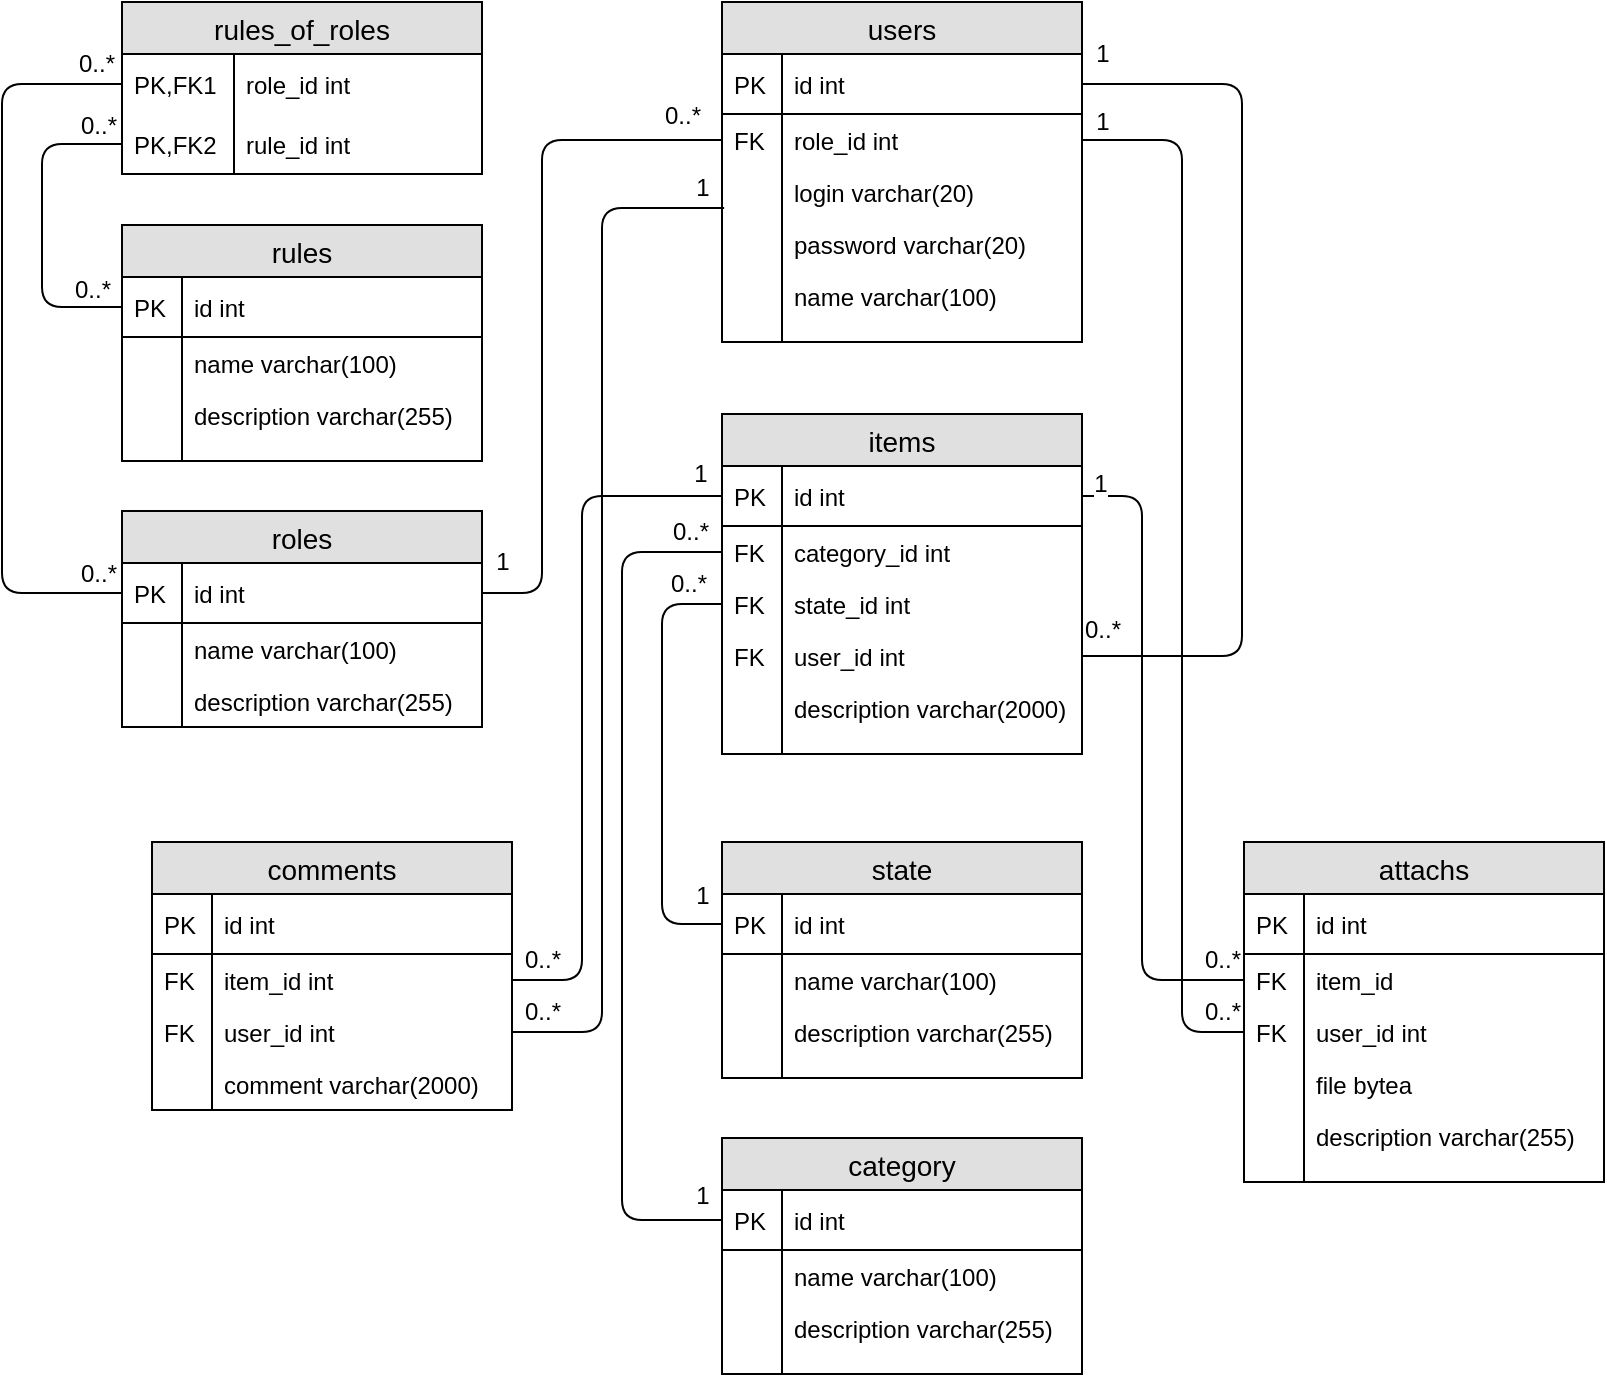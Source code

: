 <mxfile version="10.6.1" type="device"><diagram id="WULW2AmtVr4mOKZ9ofwg" name="Page-1"><mxGraphModel dx="1394" dy="747" grid="1" gridSize="10" guides="1" tooltips="1" connect="1" arrows="1" fold="1" page="1" pageScale="1" pageWidth="827" pageHeight="1169" math="0" shadow="0"><root><mxCell id="0"/><mxCell id="1" parent="0"/><mxCell id="GSAKnzia-QAgbeqRS7Qp-5" value="users" style="swimlane;fontStyle=0;childLayout=stackLayout;horizontal=1;startSize=26;fillColor=#e0e0e0;horizontalStack=0;resizeParent=1;resizeParentMax=0;resizeLast=0;collapsible=1;marginBottom=0;swimlaneFillColor=#ffffff;align=center;fontSize=14;" vertex="1" parent="1"><mxGeometry x="380" y="43" width="180" height="170" as="geometry"/></mxCell><mxCell id="GSAKnzia-QAgbeqRS7Qp-6" value="id int" style="shape=partialRectangle;top=0;left=0;right=0;bottom=1;align=left;verticalAlign=middle;fillColor=none;spacingLeft=34;spacingRight=4;overflow=hidden;rotatable=0;points=[[0,0.5],[1,0.5]];portConstraint=eastwest;dropTarget=0;fontStyle=0;fontSize=12;" vertex="1" parent="GSAKnzia-QAgbeqRS7Qp-5"><mxGeometry y="26" width="180" height="30" as="geometry"/></mxCell><mxCell id="GSAKnzia-QAgbeqRS7Qp-7" value="PK" style="shape=partialRectangle;top=0;left=0;bottom=0;fillColor=none;align=left;verticalAlign=middle;spacingLeft=4;spacingRight=4;overflow=hidden;rotatable=0;points=[];portConstraint=eastwest;part=1;fontSize=12;" vertex="1" connectable="0" parent="GSAKnzia-QAgbeqRS7Qp-6"><mxGeometry width="30" height="30" as="geometry"/></mxCell><mxCell id="GSAKnzia-QAgbeqRS7Qp-111" value="role_id int" style="shape=partialRectangle;top=0;left=0;right=0;bottom=0;align=left;verticalAlign=top;fillColor=none;spacingLeft=34;spacingRight=4;overflow=hidden;rotatable=0;points=[[0,0.5],[1,0.5]];portConstraint=eastwest;dropTarget=0;fontSize=12;" vertex="1" parent="GSAKnzia-QAgbeqRS7Qp-5"><mxGeometry y="56" width="180" height="26" as="geometry"/></mxCell><mxCell id="GSAKnzia-QAgbeqRS7Qp-112" value="FK" style="shape=partialRectangle;top=0;left=0;bottom=0;fillColor=none;align=left;verticalAlign=top;spacingLeft=4;spacingRight=4;overflow=hidden;rotatable=0;points=[];portConstraint=eastwest;part=1;fontSize=12;" vertex="1" connectable="0" parent="GSAKnzia-QAgbeqRS7Qp-111"><mxGeometry width="30" height="26" as="geometry"/></mxCell><mxCell id="GSAKnzia-QAgbeqRS7Qp-8" value="login varchar(20)" style="shape=partialRectangle;top=0;left=0;right=0;bottom=0;align=left;verticalAlign=top;fillColor=none;spacingLeft=34;spacingRight=4;overflow=hidden;rotatable=0;points=[[0,0.5],[1,0.5]];portConstraint=eastwest;dropTarget=0;fontSize=12;" vertex="1" parent="GSAKnzia-QAgbeqRS7Qp-5"><mxGeometry y="82" width="180" height="26" as="geometry"/></mxCell><mxCell id="GSAKnzia-QAgbeqRS7Qp-9" value="" style="shape=partialRectangle;top=0;left=0;bottom=0;fillColor=none;align=left;verticalAlign=top;spacingLeft=4;spacingRight=4;overflow=hidden;rotatable=0;points=[];portConstraint=eastwest;part=1;fontSize=12;" vertex="1" connectable="0" parent="GSAKnzia-QAgbeqRS7Qp-8"><mxGeometry width="30" height="26" as="geometry"/></mxCell><mxCell id="GSAKnzia-QAgbeqRS7Qp-10" value="password varchar(20)" style="shape=partialRectangle;top=0;left=0;right=0;bottom=0;align=left;verticalAlign=top;fillColor=none;spacingLeft=34;spacingRight=4;overflow=hidden;rotatable=0;points=[[0,0.5],[1,0.5]];portConstraint=eastwest;dropTarget=0;fontSize=12;" vertex="1" parent="GSAKnzia-QAgbeqRS7Qp-5"><mxGeometry y="108" width="180" height="26" as="geometry"/></mxCell><mxCell id="GSAKnzia-QAgbeqRS7Qp-11" value="" style="shape=partialRectangle;top=0;left=0;bottom=0;fillColor=none;align=left;verticalAlign=top;spacingLeft=4;spacingRight=4;overflow=hidden;rotatable=0;points=[];portConstraint=eastwest;part=1;fontSize=12;" vertex="1" connectable="0" parent="GSAKnzia-QAgbeqRS7Qp-10"><mxGeometry width="30" height="26" as="geometry"/></mxCell><mxCell id="GSAKnzia-QAgbeqRS7Qp-12" value="name varchar(100)" style="shape=partialRectangle;top=0;left=0;right=0;bottom=0;align=left;verticalAlign=top;fillColor=none;spacingLeft=34;spacingRight=4;overflow=hidden;rotatable=0;points=[[0,0.5],[1,0.5]];portConstraint=eastwest;dropTarget=0;fontSize=12;" vertex="1" parent="GSAKnzia-QAgbeqRS7Qp-5"><mxGeometry y="134" width="180" height="26" as="geometry"/></mxCell><mxCell id="GSAKnzia-QAgbeqRS7Qp-13" value="" style="shape=partialRectangle;top=0;left=0;bottom=0;fillColor=none;align=left;verticalAlign=top;spacingLeft=4;spacingRight=4;overflow=hidden;rotatable=0;points=[];portConstraint=eastwest;part=1;fontSize=12;" vertex="1" connectable="0" parent="GSAKnzia-QAgbeqRS7Qp-12"><mxGeometry width="30" height="26" as="geometry"/></mxCell><mxCell id="GSAKnzia-QAgbeqRS7Qp-14" value="" style="shape=partialRectangle;top=0;left=0;right=0;bottom=0;align=left;verticalAlign=top;fillColor=none;spacingLeft=34;spacingRight=4;overflow=hidden;rotatable=0;points=[[0,0.5],[1,0.5]];portConstraint=eastwest;dropTarget=0;fontSize=12;" vertex="1" parent="GSAKnzia-QAgbeqRS7Qp-5"><mxGeometry y="160" width="180" height="10" as="geometry"/></mxCell><mxCell id="GSAKnzia-QAgbeqRS7Qp-15" value="" style="shape=partialRectangle;top=0;left=0;bottom=0;fillColor=none;align=left;verticalAlign=top;spacingLeft=4;spacingRight=4;overflow=hidden;rotatable=0;points=[];portConstraint=eastwest;part=1;fontSize=12;" vertex="1" connectable="0" parent="GSAKnzia-QAgbeqRS7Qp-14"><mxGeometry width="30" height="10" as="geometry"/></mxCell><mxCell id="GSAKnzia-QAgbeqRS7Qp-16" value="roles" style="swimlane;fontStyle=0;childLayout=stackLayout;horizontal=1;startSize=26;fillColor=#e0e0e0;horizontalStack=0;resizeParent=1;resizeParentMax=0;resizeLast=0;collapsible=1;marginBottom=0;swimlaneFillColor=#ffffff;align=center;fontSize=14;" vertex="1" parent="1"><mxGeometry x="80" y="297.5" width="180" height="108" as="geometry"/></mxCell><mxCell id="GSAKnzia-QAgbeqRS7Qp-17" value="id int" style="shape=partialRectangle;top=0;left=0;right=0;bottom=1;align=left;verticalAlign=middle;fillColor=none;spacingLeft=34;spacingRight=4;overflow=hidden;rotatable=0;points=[[0,0.5],[1,0.5]];portConstraint=eastwest;dropTarget=0;fontStyle=0;fontSize=12;" vertex="1" parent="GSAKnzia-QAgbeqRS7Qp-16"><mxGeometry y="26" width="180" height="30" as="geometry"/></mxCell><mxCell id="GSAKnzia-QAgbeqRS7Qp-18" value="PK" style="shape=partialRectangle;top=0;left=0;bottom=0;fillColor=none;align=left;verticalAlign=middle;spacingLeft=4;spacingRight=4;overflow=hidden;rotatable=0;points=[];portConstraint=eastwest;part=1;fontSize=12;" vertex="1" connectable="0" parent="GSAKnzia-QAgbeqRS7Qp-17"><mxGeometry width="30" height="30" as="geometry"/></mxCell><mxCell id="GSAKnzia-QAgbeqRS7Qp-19" value="name varchar(100)" style="shape=partialRectangle;top=0;left=0;right=0;bottom=0;align=left;verticalAlign=top;fillColor=none;spacingLeft=34;spacingRight=4;overflow=hidden;rotatable=0;points=[[0,0.5],[1,0.5]];portConstraint=eastwest;dropTarget=0;fontSize=12;" vertex="1" parent="GSAKnzia-QAgbeqRS7Qp-16"><mxGeometry y="56" width="180" height="26" as="geometry"/></mxCell><mxCell id="GSAKnzia-QAgbeqRS7Qp-20" value="" style="shape=partialRectangle;top=0;left=0;bottom=0;fillColor=none;align=left;verticalAlign=top;spacingLeft=4;spacingRight=4;overflow=hidden;rotatable=0;points=[];portConstraint=eastwest;part=1;fontSize=12;" vertex="1" connectable="0" parent="GSAKnzia-QAgbeqRS7Qp-19"><mxGeometry width="30" height="26" as="geometry"/></mxCell><mxCell id="GSAKnzia-QAgbeqRS7Qp-21" value="description varchar(255)&#10;&#10;" style="shape=partialRectangle;top=0;left=0;right=0;bottom=0;align=left;verticalAlign=top;fillColor=none;spacingLeft=34;spacingRight=4;overflow=hidden;rotatable=0;points=[[0,0.5],[1,0.5]];portConstraint=eastwest;dropTarget=0;fontSize=12;" vertex="1" parent="GSAKnzia-QAgbeqRS7Qp-16"><mxGeometry y="82" width="180" height="26" as="geometry"/></mxCell><mxCell id="GSAKnzia-QAgbeqRS7Qp-22" value="" style="shape=partialRectangle;top=0;left=0;bottom=0;fillColor=none;align=left;verticalAlign=top;spacingLeft=4;spacingRight=4;overflow=hidden;rotatable=0;points=[];portConstraint=eastwest;part=1;fontSize=12;" vertex="1" connectable="0" parent="GSAKnzia-QAgbeqRS7Qp-21"><mxGeometry width="30" height="26" as="geometry"/></mxCell><mxCell id="GSAKnzia-QAgbeqRS7Qp-27" value="rules" style="swimlane;fontStyle=0;childLayout=stackLayout;horizontal=1;startSize=26;fillColor=#e0e0e0;horizontalStack=0;resizeParent=1;resizeParentMax=0;resizeLast=0;collapsible=1;marginBottom=0;swimlaneFillColor=#ffffff;align=center;fontSize=14;" vertex="1" parent="1"><mxGeometry x="80" y="154.5" width="180" height="118" as="geometry"/></mxCell><mxCell id="GSAKnzia-QAgbeqRS7Qp-28" value="id int" style="shape=partialRectangle;top=0;left=0;right=0;bottom=1;align=left;verticalAlign=middle;fillColor=none;spacingLeft=34;spacingRight=4;overflow=hidden;rotatable=0;points=[[0,0.5],[1,0.5]];portConstraint=eastwest;dropTarget=0;fontStyle=0;fontSize=12;" vertex="1" parent="GSAKnzia-QAgbeqRS7Qp-27"><mxGeometry y="26" width="180" height="30" as="geometry"/></mxCell><mxCell id="GSAKnzia-QAgbeqRS7Qp-29" value="PK" style="shape=partialRectangle;top=0;left=0;bottom=0;fillColor=none;align=left;verticalAlign=middle;spacingLeft=4;spacingRight=4;overflow=hidden;rotatable=0;points=[];portConstraint=eastwest;part=1;fontSize=12;" vertex="1" connectable="0" parent="GSAKnzia-QAgbeqRS7Qp-28"><mxGeometry width="30" height="30" as="geometry"/></mxCell><mxCell id="GSAKnzia-QAgbeqRS7Qp-30" value="name varchar(100)" style="shape=partialRectangle;top=0;left=0;right=0;bottom=0;align=left;verticalAlign=top;fillColor=none;spacingLeft=34;spacingRight=4;overflow=hidden;rotatable=0;points=[[0,0.5],[1,0.5]];portConstraint=eastwest;dropTarget=0;fontSize=12;" vertex="1" parent="GSAKnzia-QAgbeqRS7Qp-27"><mxGeometry y="56" width="180" height="26" as="geometry"/></mxCell><mxCell id="GSAKnzia-QAgbeqRS7Qp-31" value="" style="shape=partialRectangle;top=0;left=0;bottom=0;fillColor=none;align=left;verticalAlign=top;spacingLeft=4;spacingRight=4;overflow=hidden;rotatable=0;points=[];portConstraint=eastwest;part=1;fontSize=12;" vertex="1" connectable="0" parent="GSAKnzia-QAgbeqRS7Qp-30"><mxGeometry width="30" height="26" as="geometry"/></mxCell><mxCell id="GSAKnzia-QAgbeqRS7Qp-32" value="description varchar(255)&#10;" style="shape=partialRectangle;top=0;left=0;right=0;bottom=0;align=left;verticalAlign=top;fillColor=none;spacingLeft=34;spacingRight=4;overflow=hidden;rotatable=0;points=[[0,0.5],[1,0.5]];portConstraint=eastwest;dropTarget=0;fontSize=12;" vertex="1" parent="GSAKnzia-QAgbeqRS7Qp-27"><mxGeometry y="82" width="180" height="26" as="geometry"/></mxCell><mxCell id="GSAKnzia-QAgbeqRS7Qp-33" value="" style="shape=partialRectangle;top=0;left=0;bottom=0;fillColor=none;align=left;verticalAlign=top;spacingLeft=4;spacingRight=4;overflow=hidden;rotatable=0;points=[];portConstraint=eastwest;part=1;fontSize=12;" vertex="1" connectable="0" parent="GSAKnzia-QAgbeqRS7Qp-32"><mxGeometry width="30" height="26" as="geometry"/></mxCell><mxCell id="GSAKnzia-QAgbeqRS7Qp-36" value="" style="shape=partialRectangle;top=0;left=0;right=0;bottom=0;align=left;verticalAlign=top;fillColor=none;spacingLeft=34;spacingRight=4;overflow=hidden;rotatable=0;points=[[0,0.5],[1,0.5]];portConstraint=eastwest;dropTarget=0;fontSize=12;" vertex="1" parent="GSAKnzia-QAgbeqRS7Qp-27"><mxGeometry y="108" width="180" height="10" as="geometry"/></mxCell><mxCell id="GSAKnzia-QAgbeqRS7Qp-37" value="" style="shape=partialRectangle;top=0;left=0;bottom=0;fillColor=none;align=left;verticalAlign=top;spacingLeft=4;spacingRight=4;overflow=hidden;rotatable=0;points=[];portConstraint=eastwest;part=1;fontSize=12;" vertex="1" connectable="0" parent="GSAKnzia-QAgbeqRS7Qp-36"><mxGeometry width="30" height="10" as="geometry"/></mxCell><mxCell id="GSAKnzia-QAgbeqRS7Qp-38" value="items" style="swimlane;fontStyle=0;childLayout=stackLayout;horizontal=1;startSize=26;fillColor=#e0e0e0;horizontalStack=0;resizeParent=1;resizeParentMax=0;resizeLast=0;collapsible=1;marginBottom=0;swimlaneFillColor=#ffffff;align=center;fontSize=14;" vertex="1" parent="1"><mxGeometry x="380" y="249" width="180" height="170" as="geometry"/></mxCell><mxCell id="GSAKnzia-QAgbeqRS7Qp-39" value="id int" style="shape=partialRectangle;top=0;left=0;right=0;bottom=1;align=left;verticalAlign=middle;fillColor=none;spacingLeft=34;spacingRight=4;overflow=hidden;rotatable=0;points=[[0,0.5],[1,0.5]];portConstraint=eastwest;dropTarget=0;fontStyle=0;fontSize=12;" vertex="1" parent="GSAKnzia-QAgbeqRS7Qp-38"><mxGeometry y="26" width="180" height="30" as="geometry"/></mxCell><mxCell id="GSAKnzia-QAgbeqRS7Qp-40" value="PK" style="shape=partialRectangle;top=0;left=0;bottom=0;fillColor=none;align=left;verticalAlign=middle;spacingLeft=4;spacingRight=4;overflow=hidden;rotatable=0;points=[];portConstraint=eastwest;part=1;fontSize=12;" vertex="1" connectable="0" parent="GSAKnzia-QAgbeqRS7Qp-39"><mxGeometry width="30" height="30" as="geometry"/></mxCell><mxCell id="GSAKnzia-QAgbeqRS7Qp-41" value="category_id int" style="shape=partialRectangle;top=0;left=0;right=0;bottom=0;align=left;verticalAlign=top;fillColor=none;spacingLeft=34;spacingRight=4;overflow=hidden;rotatable=0;points=[[0,0.5],[1,0.5]];portConstraint=eastwest;dropTarget=0;fontSize=12;" vertex="1" parent="GSAKnzia-QAgbeqRS7Qp-38"><mxGeometry y="56" width="180" height="26" as="geometry"/></mxCell><mxCell id="GSAKnzia-QAgbeqRS7Qp-42" value="FK" style="shape=partialRectangle;top=0;left=0;bottom=0;fillColor=none;align=left;verticalAlign=top;spacingLeft=4;spacingRight=4;overflow=hidden;rotatable=0;points=[];portConstraint=eastwest;part=1;fontSize=12;" vertex="1" connectable="0" parent="GSAKnzia-QAgbeqRS7Qp-41"><mxGeometry width="30" height="26" as="geometry"/></mxCell><mxCell id="GSAKnzia-QAgbeqRS7Qp-43" value="state_id int" style="shape=partialRectangle;top=0;left=0;right=0;bottom=0;align=left;verticalAlign=top;fillColor=none;spacingLeft=34;spacingRight=4;overflow=hidden;rotatable=0;points=[[0,0.5],[1,0.5]];portConstraint=eastwest;dropTarget=0;fontSize=12;" vertex="1" parent="GSAKnzia-QAgbeqRS7Qp-38"><mxGeometry y="82" width="180" height="26" as="geometry"/></mxCell><mxCell id="GSAKnzia-QAgbeqRS7Qp-44" value="FK" style="shape=partialRectangle;top=0;left=0;bottom=0;fillColor=none;align=left;verticalAlign=top;spacingLeft=4;spacingRight=4;overflow=hidden;rotatable=0;points=[];portConstraint=eastwest;part=1;fontSize=12;" vertex="1" connectable="0" parent="GSAKnzia-QAgbeqRS7Qp-43"><mxGeometry width="30" height="26" as="geometry"/></mxCell><mxCell id="GSAKnzia-QAgbeqRS7Qp-122" value="user_id int" style="shape=partialRectangle;top=0;left=0;right=0;bottom=0;align=left;verticalAlign=top;fillColor=none;spacingLeft=34;spacingRight=4;overflow=hidden;rotatable=0;points=[[0,0.5],[1,0.5]];portConstraint=eastwest;dropTarget=0;fontSize=12;" vertex="1" parent="GSAKnzia-QAgbeqRS7Qp-38"><mxGeometry y="108" width="180" height="26" as="geometry"/></mxCell><mxCell id="GSAKnzia-QAgbeqRS7Qp-123" value="FK" style="shape=partialRectangle;top=0;left=0;bottom=0;fillColor=none;align=left;verticalAlign=top;spacingLeft=4;spacingRight=4;overflow=hidden;rotatable=0;points=[];portConstraint=eastwest;part=1;fontSize=12;" vertex="1" connectable="0" parent="GSAKnzia-QAgbeqRS7Qp-122"><mxGeometry width="30" height="26" as="geometry"/></mxCell><mxCell id="GSAKnzia-QAgbeqRS7Qp-45" value="description varchar(2000)" style="shape=partialRectangle;top=0;left=0;right=0;bottom=0;align=left;verticalAlign=top;fillColor=none;spacingLeft=34;spacingRight=4;overflow=hidden;rotatable=0;points=[[0,0.5],[1,0.5]];portConstraint=eastwest;dropTarget=0;fontSize=12;" vertex="1" parent="GSAKnzia-QAgbeqRS7Qp-38"><mxGeometry y="134" width="180" height="26" as="geometry"/></mxCell><mxCell id="GSAKnzia-QAgbeqRS7Qp-46" value="" style="shape=partialRectangle;top=0;left=0;bottom=0;fillColor=none;align=left;verticalAlign=top;spacingLeft=4;spacingRight=4;overflow=hidden;rotatable=0;points=[];portConstraint=eastwest;part=1;fontSize=12;" vertex="1" connectable="0" parent="GSAKnzia-QAgbeqRS7Qp-45"><mxGeometry width="30" height="26" as="geometry"/></mxCell><mxCell id="GSAKnzia-QAgbeqRS7Qp-47" value="" style="shape=partialRectangle;top=0;left=0;right=0;bottom=0;align=left;verticalAlign=top;fillColor=none;spacingLeft=34;spacingRight=4;overflow=hidden;rotatable=0;points=[[0,0.5],[1,0.5]];portConstraint=eastwest;dropTarget=0;fontSize=12;" vertex="1" parent="GSAKnzia-QAgbeqRS7Qp-38"><mxGeometry y="160" width="180" height="10" as="geometry"/></mxCell><mxCell id="GSAKnzia-QAgbeqRS7Qp-48" value="" style="shape=partialRectangle;top=0;left=0;bottom=0;fillColor=none;align=left;verticalAlign=top;spacingLeft=4;spacingRight=4;overflow=hidden;rotatable=0;points=[];portConstraint=eastwest;part=1;fontSize=12;" vertex="1" connectable="0" parent="GSAKnzia-QAgbeqRS7Qp-47"><mxGeometry width="30" height="10" as="geometry"/></mxCell><mxCell id="GSAKnzia-QAgbeqRS7Qp-49" value="comments" style="swimlane;fontStyle=0;childLayout=stackLayout;horizontal=1;startSize=26;fillColor=#e0e0e0;horizontalStack=0;resizeParent=1;resizeParentMax=0;resizeLast=0;collapsible=1;marginBottom=0;swimlaneFillColor=#ffffff;align=center;fontSize=14;" vertex="1" parent="1"><mxGeometry x="95" y="463" width="180" height="134" as="geometry"/></mxCell><mxCell id="GSAKnzia-QAgbeqRS7Qp-50" value="id int" style="shape=partialRectangle;top=0;left=0;right=0;bottom=1;align=left;verticalAlign=middle;fillColor=none;spacingLeft=34;spacingRight=4;overflow=hidden;rotatable=0;points=[[0,0.5],[1,0.5]];portConstraint=eastwest;dropTarget=0;fontStyle=0;fontSize=12;" vertex="1" parent="GSAKnzia-QAgbeqRS7Qp-49"><mxGeometry y="26" width="180" height="30" as="geometry"/></mxCell><mxCell id="GSAKnzia-QAgbeqRS7Qp-51" value="PK" style="shape=partialRectangle;top=0;left=0;bottom=0;fillColor=none;align=left;verticalAlign=middle;spacingLeft=4;spacingRight=4;overflow=hidden;rotatable=0;points=[];portConstraint=eastwest;part=1;fontSize=12;" vertex="1" connectable="0" parent="GSAKnzia-QAgbeqRS7Qp-50"><mxGeometry width="30" height="30" as="geometry"/></mxCell><mxCell id="GSAKnzia-QAgbeqRS7Qp-52" value="item_id int" style="shape=partialRectangle;top=0;left=0;right=0;bottom=0;align=left;verticalAlign=top;fillColor=none;spacingLeft=34;spacingRight=4;overflow=hidden;rotatable=0;points=[[0,0.5],[1,0.5]];portConstraint=eastwest;dropTarget=0;fontSize=12;" vertex="1" parent="GSAKnzia-QAgbeqRS7Qp-49"><mxGeometry y="56" width="180" height="26" as="geometry"/></mxCell><mxCell id="GSAKnzia-QAgbeqRS7Qp-53" value="FK" style="shape=partialRectangle;top=0;left=0;bottom=0;fillColor=none;align=left;verticalAlign=top;spacingLeft=4;spacingRight=4;overflow=hidden;rotatable=0;points=[];portConstraint=eastwest;part=1;fontSize=12;" vertex="1" connectable="0" parent="GSAKnzia-QAgbeqRS7Qp-52"><mxGeometry width="30" height="26" as="geometry"/></mxCell><mxCell id="GSAKnzia-QAgbeqRS7Qp-113" value="user_id int" style="shape=partialRectangle;top=0;left=0;right=0;bottom=0;align=left;verticalAlign=top;fillColor=none;spacingLeft=34;spacingRight=4;overflow=hidden;rotatable=0;points=[[0,0.5],[1,0.5]];portConstraint=eastwest;dropTarget=0;fontSize=12;" vertex="1" parent="GSAKnzia-QAgbeqRS7Qp-49"><mxGeometry y="82" width="180" height="26" as="geometry"/></mxCell><mxCell id="GSAKnzia-QAgbeqRS7Qp-114" value="FK" style="shape=partialRectangle;top=0;left=0;bottom=0;fillColor=none;align=left;verticalAlign=top;spacingLeft=4;spacingRight=4;overflow=hidden;rotatable=0;points=[];portConstraint=eastwest;part=1;fontSize=12;" vertex="1" connectable="0" parent="GSAKnzia-QAgbeqRS7Qp-113"><mxGeometry width="30" height="26" as="geometry"/></mxCell><mxCell id="GSAKnzia-QAgbeqRS7Qp-54" value="comment varchar(2000)" style="shape=partialRectangle;top=0;left=0;right=0;bottom=0;align=left;verticalAlign=top;fillColor=none;spacingLeft=34;spacingRight=4;overflow=hidden;rotatable=0;points=[[0,0.5],[1,0.5]];portConstraint=eastwest;dropTarget=0;fontSize=12;" vertex="1" parent="GSAKnzia-QAgbeqRS7Qp-49"><mxGeometry y="108" width="180" height="26" as="geometry"/></mxCell><mxCell id="GSAKnzia-QAgbeqRS7Qp-55" value="" style="shape=partialRectangle;top=0;left=0;bottom=0;fillColor=none;align=left;verticalAlign=top;spacingLeft=4;spacingRight=4;overflow=hidden;rotatable=0;points=[];portConstraint=eastwest;part=1;fontSize=12;" vertex="1" connectable="0" parent="GSAKnzia-QAgbeqRS7Qp-54"><mxGeometry width="30" height="26" as="geometry"/></mxCell><mxCell id="GSAKnzia-QAgbeqRS7Qp-60" value="attachs" style="swimlane;fontStyle=0;childLayout=stackLayout;horizontal=1;startSize=26;fillColor=#e0e0e0;horizontalStack=0;resizeParent=1;resizeParentMax=0;resizeLast=0;collapsible=1;marginBottom=0;swimlaneFillColor=#ffffff;align=center;fontSize=14;" vertex="1" parent="1"><mxGeometry x="641" y="463" width="180" height="170" as="geometry"/></mxCell><mxCell id="GSAKnzia-QAgbeqRS7Qp-61" value="id int" style="shape=partialRectangle;top=0;left=0;right=0;bottom=1;align=left;verticalAlign=middle;fillColor=none;spacingLeft=34;spacingRight=4;overflow=hidden;rotatable=0;points=[[0,0.5],[1,0.5]];portConstraint=eastwest;dropTarget=0;fontStyle=0;fontSize=12;" vertex="1" parent="GSAKnzia-QAgbeqRS7Qp-60"><mxGeometry y="26" width="180" height="30" as="geometry"/></mxCell><mxCell id="GSAKnzia-QAgbeqRS7Qp-62" value="PK" style="shape=partialRectangle;top=0;left=0;bottom=0;fillColor=none;align=left;verticalAlign=middle;spacingLeft=4;spacingRight=4;overflow=hidden;rotatable=0;points=[];portConstraint=eastwest;part=1;fontSize=12;" vertex="1" connectable="0" parent="GSAKnzia-QAgbeqRS7Qp-61"><mxGeometry width="30" height="30" as="geometry"/></mxCell><mxCell id="GSAKnzia-QAgbeqRS7Qp-63" value="item_id" style="shape=partialRectangle;top=0;left=0;right=0;bottom=0;align=left;verticalAlign=top;fillColor=none;spacingLeft=34;spacingRight=4;overflow=hidden;rotatable=0;points=[[0,0.5],[1,0.5]];portConstraint=eastwest;dropTarget=0;fontSize=12;" vertex="1" parent="GSAKnzia-QAgbeqRS7Qp-60"><mxGeometry y="56" width="180" height="26" as="geometry"/></mxCell><mxCell id="GSAKnzia-QAgbeqRS7Qp-64" value="FK" style="shape=partialRectangle;top=0;left=0;bottom=0;fillColor=none;align=left;verticalAlign=top;spacingLeft=4;spacingRight=4;overflow=hidden;rotatable=0;points=[];portConstraint=eastwest;part=1;fontSize=12;" vertex="1" connectable="0" parent="GSAKnzia-QAgbeqRS7Qp-63"><mxGeometry width="30" height="26" as="geometry"/></mxCell><mxCell id="GSAKnzia-QAgbeqRS7Qp-156" value="user_id int" style="shape=partialRectangle;top=0;left=0;right=0;bottom=0;align=left;verticalAlign=top;fillColor=none;spacingLeft=34;spacingRight=4;overflow=hidden;rotatable=0;points=[[0,0.5],[1,0.5]];portConstraint=eastwest;dropTarget=0;fontSize=12;" vertex="1" parent="GSAKnzia-QAgbeqRS7Qp-60"><mxGeometry y="82" width="180" height="26" as="geometry"/></mxCell><mxCell id="GSAKnzia-QAgbeqRS7Qp-157" value="FK" style="shape=partialRectangle;top=0;left=0;bottom=0;fillColor=none;align=left;verticalAlign=top;spacingLeft=4;spacingRight=4;overflow=hidden;rotatable=0;points=[];portConstraint=eastwest;part=1;fontSize=12;" vertex="1" connectable="0" parent="GSAKnzia-QAgbeqRS7Qp-156"><mxGeometry width="30" height="26" as="geometry"/></mxCell><mxCell id="GSAKnzia-QAgbeqRS7Qp-65" value="file bytea" style="shape=partialRectangle;top=0;left=0;right=0;bottom=0;align=left;verticalAlign=top;fillColor=none;spacingLeft=34;spacingRight=4;overflow=hidden;rotatable=0;points=[[0,0.5],[1,0.5]];portConstraint=eastwest;dropTarget=0;fontSize=12;" vertex="1" parent="GSAKnzia-QAgbeqRS7Qp-60"><mxGeometry y="108" width="180" height="26" as="geometry"/></mxCell><mxCell id="GSAKnzia-QAgbeqRS7Qp-66" value="" style="shape=partialRectangle;top=0;left=0;bottom=0;fillColor=none;align=left;verticalAlign=top;spacingLeft=4;spacingRight=4;overflow=hidden;rotatable=0;points=[];portConstraint=eastwest;part=1;fontSize=12;" vertex="1" connectable="0" parent="GSAKnzia-QAgbeqRS7Qp-65"><mxGeometry width="30" height="26" as="geometry"/></mxCell><mxCell id="GSAKnzia-QAgbeqRS7Qp-67" value="description varchar(255)" style="shape=partialRectangle;top=0;left=0;right=0;bottom=0;align=left;verticalAlign=top;fillColor=none;spacingLeft=34;spacingRight=4;overflow=hidden;rotatable=0;points=[[0,0.5],[1,0.5]];portConstraint=eastwest;dropTarget=0;fontSize=12;" vertex="1" parent="GSAKnzia-QAgbeqRS7Qp-60"><mxGeometry y="134" width="180" height="26" as="geometry"/></mxCell><mxCell id="GSAKnzia-QAgbeqRS7Qp-68" value="" style="shape=partialRectangle;top=0;left=0;bottom=0;fillColor=none;align=left;verticalAlign=top;spacingLeft=4;spacingRight=4;overflow=hidden;rotatable=0;points=[];portConstraint=eastwest;part=1;fontSize=12;" vertex="1" connectable="0" parent="GSAKnzia-QAgbeqRS7Qp-67"><mxGeometry width="30" height="26" as="geometry"/></mxCell><mxCell id="GSAKnzia-QAgbeqRS7Qp-69" value="" style="shape=partialRectangle;top=0;left=0;right=0;bottom=0;align=left;verticalAlign=top;fillColor=none;spacingLeft=34;spacingRight=4;overflow=hidden;rotatable=0;points=[[0,0.5],[1,0.5]];portConstraint=eastwest;dropTarget=0;fontSize=12;" vertex="1" parent="GSAKnzia-QAgbeqRS7Qp-60"><mxGeometry y="160" width="180" height="10" as="geometry"/></mxCell><mxCell id="GSAKnzia-QAgbeqRS7Qp-70" value="" style="shape=partialRectangle;top=0;left=0;bottom=0;fillColor=none;align=left;verticalAlign=top;spacingLeft=4;spacingRight=4;overflow=hidden;rotatable=0;points=[];portConstraint=eastwest;part=1;fontSize=12;" vertex="1" connectable="0" parent="GSAKnzia-QAgbeqRS7Qp-69"><mxGeometry width="30" height="10" as="geometry"/></mxCell><mxCell id="GSAKnzia-QAgbeqRS7Qp-71" value="category" style="swimlane;fontStyle=0;childLayout=stackLayout;horizontal=1;startSize=26;fillColor=#e0e0e0;horizontalStack=0;resizeParent=1;resizeParentMax=0;resizeLast=0;collapsible=1;marginBottom=0;swimlaneFillColor=#ffffff;align=center;fontSize=14;" vertex="1" parent="1"><mxGeometry x="380" y="611" width="180" height="118" as="geometry"/></mxCell><mxCell id="GSAKnzia-QAgbeqRS7Qp-72" value="id int" style="shape=partialRectangle;top=0;left=0;right=0;bottom=1;align=left;verticalAlign=middle;fillColor=none;spacingLeft=34;spacingRight=4;overflow=hidden;rotatable=0;points=[[0,0.5],[1,0.5]];portConstraint=eastwest;dropTarget=0;fontStyle=0;fontSize=12;" vertex="1" parent="GSAKnzia-QAgbeqRS7Qp-71"><mxGeometry y="26" width="180" height="30" as="geometry"/></mxCell><mxCell id="GSAKnzia-QAgbeqRS7Qp-73" value="PK" style="shape=partialRectangle;top=0;left=0;bottom=0;fillColor=none;align=left;verticalAlign=middle;spacingLeft=4;spacingRight=4;overflow=hidden;rotatable=0;points=[];portConstraint=eastwest;part=1;fontSize=12;" vertex="1" connectable="0" parent="GSAKnzia-QAgbeqRS7Qp-72"><mxGeometry width="30" height="30" as="geometry"/></mxCell><mxCell id="GSAKnzia-QAgbeqRS7Qp-74" value="name varchar(100)" style="shape=partialRectangle;top=0;left=0;right=0;bottom=0;align=left;verticalAlign=top;fillColor=none;spacingLeft=34;spacingRight=4;overflow=hidden;rotatable=0;points=[[0,0.5],[1,0.5]];portConstraint=eastwest;dropTarget=0;fontSize=12;" vertex="1" parent="GSAKnzia-QAgbeqRS7Qp-71"><mxGeometry y="56" width="180" height="26" as="geometry"/></mxCell><mxCell id="GSAKnzia-QAgbeqRS7Qp-75" value="" style="shape=partialRectangle;top=0;left=0;bottom=0;fillColor=none;align=left;verticalAlign=top;spacingLeft=4;spacingRight=4;overflow=hidden;rotatable=0;points=[];portConstraint=eastwest;part=1;fontSize=12;" vertex="1" connectable="0" parent="GSAKnzia-QAgbeqRS7Qp-74"><mxGeometry width="30" height="26" as="geometry"/></mxCell><mxCell id="GSAKnzia-QAgbeqRS7Qp-76" value="description varchar(255)" style="shape=partialRectangle;top=0;left=0;right=0;bottom=0;align=left;verticalAlign=top;fillColor=none;spacingLeft=34;spacingRight=4;overflow=hidden;rotatable=0;points=[[0,0.5],[1,0.5]];portConstraint=eastwest;dropTarget=0;fontSize=12;" vertex="1" parent="GSAKnzia-QAgbeqRS7Qp-71"><mxGeometry y="82" width="180" height="26" as="geometry"/></mxCell><mxCell id="GSAKnzia-QAgbeqRS7Qp-77" value="" style="shape=partialRectangle;top=0;left=0;bottom=0;fillColor=none;align=left;verticalAlign=top;spacingLeft=4;spacingRight=4;overflow=hidden;rotatable=0;points=[];portConstraint=eastwest;part=1;fontSize=12;" vertex="1" connectable="0" parent="GSAKnzia-QAgbeqRS7Qp-76"><mxGeometry width="30" height="26" as="geometry"/></mxCell><mxCell id="GSAKnzia-QAgbeqRS7Qp-80" value="" style="shape=partialRectangle;top=0;left=0;right=0;bottom=0;align=left;verticalAlign=top;fillColor=none;spacingLeft=34;spacingRight=4;overflow=hidden;rotatable=0;points=[[0,0.5],[1,0.5]];portConstraint=eastwest;dropTarget=0;fontSize=12;" vertex="1" parent="GSAKnzia-QAgbeqRS7Qp-71"><mxGeometry y="108" width="180" height="10" as="geometry"/></mxCell><mxCell id="GSAKnzia-QAgbeqRS7Qp-81" value="" style="shape=partialRectangle;top=0;left=0;bottom=0;fillColor=none;align=left;verticalAlign=top;spacingLeft=4;spacingRight=4;overflow=hidden;rotatable=0;points=[];portConstraint=eastwest;part=1;fontSize=12;" vertex="1" connectable="0" parent="GSAKnzia-QAgbeqRS7Qp-80"><mxGeometry width="30" height="10" as="geometry"/></mxCell><mxCell id="GSAKnzia-QAgbeqRS7Qp-82" value="state" style="swimlane;fontStyle=0;childLayout=stackLayout;horizontal=1;startSize=26;fillColor=#e0e0e0;horizontalStack=0;resizeParent=1;resizeParentMax=0;resizeLast=0;collapsible=1;marginBottom=0;swimlaneFillColor=#ffffff;align=center;fontSize=14;" vertex="1" parent="1"><mxGeometry x="380" y="463" width="180" height="118" as="geometry"/></mxCell><mxCell id="GSAKnzia-QAgbeqRS7Qp-83" value="id int" style="shape=partialRectangle;top=0;left=0;right=0;bottom=1;align=left;verticalAlign=middle;fillColor=none;spacingLeft=34;spacingRight=4;overflow=hidden;rotatable=0;points=[[0,0.5],[1,0.5]];portConstraint=eastwest;dropTarget=0;fontStyle=0;fontSize=12;" vertex="1" parent="GSAKnzia-QAgbeqRS7Qp-82"><mxGeometry y="26" width="180" height="30" as="geometry"/></mxCell><mxCell id="GSAKnzia-QAgbeqRS7Qp-84" value="PK" style="shape=partialRectangle;top=0;left=0;bottom=0;fillColor=none;align=left;verticalAlign=middle;spacingLeft=4;spacingRight=4;overflow=hidden;rotatable=0;points=[];portConstraint=eastwest;part=1;fontSize=12;" vertex="1" connectable="0" parent="GSAKnzia-QAgbeqRS7Qp-83"><mxGeometry width="30" height="30" as="geometry"/></mxCell><mxCell id="GSAKnzia-QAgbeqRS7Qp-85" value="name varchar(100)" style="shape=partialRectangle;top=0;left=0;right=0;bottom=0;align=left;verticalAlign=top;fillColor=none;spacingLeft=34;spacingRight=4;overflow=hidden;rotatable=0;points=[[0,0.5],[1,0.5]];portConstraint=eastwest;dropTarget=0;fontSize=12;" vertex="1" parent="GSAKnzia-QAgbeqRS7Qp-82"><mxGeometry y="56" width="180" height="26" as="geometry"/></mxCell><mxCell id="GSAKnzia-QAgbeqRS7Qp-86" value="" style="shape=partialRectangle;top=0;left=0;bottom=0;fillColor=none;align=left;verticalAlign=top;spacingLeft=4;spacingRight=4;overflow=hidden;rotatable=0;points=[];portConstraint=eastwest;part=1;fontSize=12;" vertex="1" connectable="0" parent="GSAKnzia-QAgbeqRS7Qp-85"><mxGeometry width="30" height="26" as="geometry"/></mxCell><mxCell id="GSAKnzia-QAgbeqRS7Qp-87" value="description varchar(255)" style="shape=partialRectangle;top=0;left=0;right=0;bottom=0;align=left;verticalAlign=top;fillColor=none;spacingLeft=34;spacingRight=4;overflow=hidden;rotatable=0;points=[[0,0.5],[1,0.5]];portConstraint=eastwest;dropTarget=0;fontSize=12;" vertex="1" parent="GSAKnzia-QAgbeqRS7Qp-82"><mxGeometry y="82" width="180" height="26" as="geometry"/></mxCell><mxCell id="GSAKnzia-QAgbeqRS7Qp-88" value="" style="shape=partialRectangle;top=0;left=0;bottom=0;fillColor=none;align=left;verticalAlign=top;spacingLeft=4;spacingRight=4;overflow=hidden;rotatable=0;points=[];portConstraint=eastwest;part=1;fontSize=12;" vertex="1" connectable="0" parent="GSAKnzia-QAgbeqRS7Qp-87"><mxGeometry width="30" height="26" as="geometry"/></mxCell><mxCell id="GSAKnzia-QAgbeqRS7Qp-91" value="" style="shape=partialRectangle;top=0;left=0;right=0;bottom=0;align=left;verticalAlign=top;fillColor=none;spacingLeft=34;spacingRight=4;overflow=hidden;rotatable=0;points=[[0,0.5],[1,0.5]];portConstraint=eastwest;dropTarget=0;fontSize=12;" vertex="1" parent="GSAKnzia-QAgbeqRS7Qp-82"><mxGeometry y="108" width="180" height="10" as="geometry"/></mxCell><mxCell id="GSAKnzia-QAgbeqRS7Qp-92" value="" style="shape=partialRectangle;top=0;left=0;bottom=0;fillColor=none;align=left;verticalAlign=top;spacingLeft=4;spacingRight=4;overflow=hidden;rotatable=0;points=[];portConstraint=eastwest;part=1;fontSize=12;" vertex="1" connectable="0" parent="GSAKnzia-QAgbeqRS7Qp-91"><mxGeometry width="30" height="10" as="geometry"/></mxCell><mxCell id="GSAKnzia-QAgbeqRS7Qp-93" value="rules_of_roles" style="swimlane;fontStyle=0;childLayout=stackLayout;horizontal=1;startSize=26;fillColor=#e0e0e0;horizontalStack=0;resizeParent=1;resizeParentMax=0;resizeLast=0;collapsible=1;marginBottom=0;swimlaneFillColor=#ffffff;align=center;fontSize=14;" vertex="1" parent="1"><mxGeometry x="80" y="43" width="180" height="86" as="geometry"/></mxCell><mxCell id="GSAKnzia-QAgbeqRS7Qp-94" value="role_id int" style="shape=partialRectangle;top=0;left=0;right=0;bottom=0;align=left;verticalAlign=middle;fillColor=none;spacingLeft=60;spacingRight=4;overflow=hidden;rotatable=0;points=[[0,0.5],[1,0.5]];portConstraint=eastwest;dropTarget=0;fontStyle=0;fontSize=12;" vertex="1" parent="GSAKnzia-QAgbeqRS7Qp-93"><mxGeometry y="26" width="180" height="30" as="geometry"/></mxCell><mxCell id="GSAKnzia-QAgbeqRS7Qp-95" value="PK,FK1" style="shape=partialRectangle;fontStyle=0;top=0;left=0;bottom=0;fillColor=none;align=left;verticalAlign=middle;spacingLeft=4;spacingRight=4;overflow=hidden;rotatable=0;points=[];portConstraint=eastwest;part=1;fontSize=12;" vertex="1" connectable="0" parent="GSAKnzia-QAgbeqRS7Qp-94"><mxGeometry width="56" height="30" as="geometry"/></mxCell><mxCell id="GSAKnzia-QAgbeqRS7Qp-96" value="rule_id int" style="shape=partialRectangle;top=0;left=0;right=0;bottom=1;align=left;verticalAlign=middle;fillColor=none;spacingLeft=60;spacingRight=4;overflow=hidden;rotatable=0;points=[[0,0.5],[1,0.5]];portConstraint=eastwest;dropTarget=0;fontStyle=0;fontSize=12;" vertex="1" parent="GSAKnzia-QAgbeqRS7Qp-93"><mxGeometry y="56" width="180" height="30" as="geometry"/></mxCell><mxCell id="GSAKnzia-QAgbeqRS7Qp-97" value="PK,FK2" style="shape=partialRectangle;fontStyle=0;top=0;left=0;bottom=0;fillColor=none;align=left;verticalAlign=middle;spacingLeft=4;spacingRight=4;overflow=hidden;rotatable=0;points=[];portConstraint=eastwest;part=1;fontSize=12;" vertex="1" connectable="0" parent="GSAKnzia-QAgbeqRS7Qp-96"><mxGeometry width="56" height="30" as="geometry"/></mxCell><mxCell id="GSAKnzia-QAgbeqRS7Qp-126" style="edgeStyle=orthogonalEdgeStyle;rounded=1;orthogonalLoop=1;jettySize=auto;html=1;exitX=0;exitY=0.5;exitDx=0;exitDy=0;entryX=0;entryY=0.5;entryDx=0;entryDy=0;endArrow=none;endFill=0;startArrow=none;startFill=0;" edge="1" parent="1" source="GSAKnzia-QAgbeqRS7Qp-94" target="GSAKnzia-QAgbeqRS7Qp-17"><mxGeometry relative="1" as="geometry"><Array as="points"><mxPoint x="20" y="84"/><mxPoint x="20" y="339"/></Array></mxGeometry></mxCell><mxCell id="GSAKnzia-QAgbeqRS7Qp-150" value="0..*" style="text;html=1;resizable=0;points=[];align=center;verticalAlign=middle;labelBackgroundColor=#ffffff;" vertex="1" connectable="0" parent="GSAKnzia-QAgbeqRS7Qp-126"><mxGeometry x="-0.381" relative="1" as="geometry"><mxPoint x="47" y="-66" as="offset"/></mxGeometry></mxCell><mxCell id="GSAKnzia-QAgbeqRS7Qp-151" value="0..*" style="text;html=1;resizable=0;points=[];align=center;verticalAlign=middle;labelBackgroundColor=#ffffff;" vertex="1" connectable="0" parent="GSAKnzia-QAgbeqRS7Qp-126"><mxGeometry x="0.403" relative="1" as="geometry"><mxPoint x="48" y="42" as="offset"/></mxGeometry></mxCell><mxCell id="GSAKnzia-QAgbeqRS7Qp-127" style="edgeStyle=orthogonalEdgeStyle;rounded=1;orthogonalLoop=1;jettySize=auto;html=1;exitX=0;exitY=0.5;exitDx=0;exitDy=0;entryX=0;entryY=0.5;entryDx=0;entryDy=0;endArrow=none;endFill=0;startArrow=none;startFill=0;" edge="1" parent="1" source="GSAKnzia-QAgbeqRS7Qp-28" target="GSAKnzia-QAgbeqRS7Qp-96"><mxGeometry relative="1" as="geometry"><Array as="points"><mxPoint x="40" y="196"/><mxPoint x="40" y="114"/></Array></mxGeometry></mxCell><mxCell id="GSAKnzia-QAgbeqRS7Qp-148" value="0..*" style="text;html=1;resizable=0;points=[];align=center;verticalAlign=middle;labelBackgroundColor=#ffffff;" vertex="1" connectable="0" parent="GSAKnzia-QAgbeqRS7Qp-127"><mxGeometry x="-0.518" y="-19" relative="1" as="geometry"><mxPoint x="24" y="10" as="offset"/></mxGeometry></mxCell><mxCell id="GSAKnzia-QAgbeqRS7Qp-149" value="0..*" style="text;html=1;resizable=0;points=[];align=center;verticalAlign=middle;labelBackgroundColor=#ffffff;" vertex="1" connectable="0" parent="GSAKnzia-QAgbeqRS7Qp-127"><mxGeometry x="0.309" y="3" relative="1" as="geometry"><mxPoint x="31" y="-25" as="offset"/></mxGeometry></mxCell><mxCell id="GSAKnzia-QAgbeqRS7Qp-128" style="edgeStyle=orthogonalEdgeStyle;rounded=1;orthogonalLoop=1;jettySize=auto;html=1;exitX=1;exitY=0.5;exitDx=0;exitDy=0;entryX=0;entryY=0.5;entryDx=0;entryDy=0;startArrow=none;startFill=0;endArrow=none;endFill=0;" edge="1" parent="1" source="GSAKnzia-QAgbeqRS7Qp-17" target="GSAKnzia-QAgbeqRS7Qp-111"><mxGeometry relative="1" as="geometry"><Array as="points"><mxPoint x="290" y="339"/><mxPoint x="290" y="112"/></Array></mxGeometry></mxCell><mxCell id="GSAKnzia-QAgbeqRS7Qp-137" value="0..*" style="text;html=1;resizable=0;points=[];align=center;verticalAlign=middle;labelBackgroundColor=#ffffff;" vertex="1" connectable="0" parent="GSAKnzia-QAgbeqRS7Qp-128"><mxGeometry x="0.009" y="-1" relative="1" as="geometry"><mxPoint x="69" y="-94" as="offset"/></mxGeometry></mxCell><mxCell id="GSAKnzia-QAgbeqRS7Qp-140" value="1" style="text;html=1;resizable=0;points=[];align=center;verticalAlign=middle;labelBackgroundColor=#ffffff;" vertex="1" connectable="0" parent="GSAKnzia-QAgbeqRS7Qp-128"><mxGeometry x="-0.522" y="-1" relative="1" as="geometry"><mxPoint x="-21" y="37.5" as="offset"/></mxGeometry></mxCell><mxCell id="GSAKnzia-QAgbeqRS7Qp-129" style="edgeStyle=orthogonalEdgeStyle;rounded=1;orthogonalLoop=1;jettySize=auto;html=1;exitX=1;exitY=0.5;exitDx=0;exitDy=0;startArrow=none;startFill=0;endArrow=none;endFill=0;" edge="1" parent="1" source="GSAKnzia-QAgbeqRS7Qp-6" target="GSAKnzia-QAgbeqRS7Qp-122"><mxGeometry relative="1" as="geometry"><Array as="points"><mxPoint x="640" y="84"/><mxPoint x="640" y="370"/></Array></mxGeometry></mxCell><mxCell id="GSAKnzia-QAgbeqRS7Qp-152" value="1" style="text;html=1;resizable=0;points=[];align=center;verticalAlign=middle;labelBackgroundColor=#ffffff;" vertex="1" connectable="0" parent="GSAKnzia-QAgbeqRS7Qp-129"><mxGeometry x="-0.099" y="3" relative="1" as="geometry"><mxPoint x="-73" y="-136" as="offset"/></mxGeometry></mxCell><mxCell id="GSAKnzia-QAgbeqRS7Qp-153" value="0..*" style="text;html=1;resizable=0;points=[];align=center;verticalAlign=middle;labelBackgroundColor=#ffffff;" vertex="1" connectable="0" parent="GSAKnzia-QAgbeqRS7Qp-129"><mxGeometry x="0.341" y="2" relative="1" as="geometry"><mxPoint x="-72" y="54" as="offset"/></mxGeometry></mxCell><mxCell id="GSAKnzia-QAgbeqRS7Qp-130" style="edgeStyle=orthogonalEdgeStyle;rounded=1;orthogonalLoop=1;jettySize=auto;html=1;exitX=0;exitY=0.5;exitDx=0;exitDy=0;entryX=0;entryY=0.5;entryDx=0;entryDy=0;startArrow=none;startFill=0;endArrow=none;endFill=0;" edge="1" parent="1" source="GSAKnzia-QAgbeqRS7Qp-41" target="GSAKnzia-QAgbeqRS7Qp-72"><mxGeometry relative="1" as="geometry"><Array as="points"><mxPoint x="330" y="318"/><mxPoint x="330" y="652"/></Array></mxGeometry></mxCell><mxCell id="GSAKnzia-QAgbeqRS7Qp-144" value="1" style="text;html=1;resizable=0;points=[];align=center;verticalAlign=middle;labelBackgroundColor=#ffffff;" vertex="1" connectable="0" parent="GSAKnzia-QAgbeqRS7Qp-130"><mxGeometry x="0.535" y="1" relative="1" as="geometry"><mxPoint x="39" y="39" as="offset"/></mxGeometry></mxCell><mxCell id="GSAKnzia-QAgbeqRS7Qp-145" value="0..*" style="text;html=1;resizable=0;points=[];align=center;verticalAlign=middle;labelBackgroundColor=#ffffff;" vertex="1" connectable="0" parent="GSAKnzia-QAgbeqRS7Qp-130"><mxGeometry x="-0.507" relative="1" as="geometry"><mxPoint x="34" y="-67" as="offset"/></mxGeometry></mxCell><mxCell id="GSAKnzia-QAgbeqRS7Qp-131" style="edgeStyle=orthogonalEdgeStyle;rounded=1;orthogonalLoop=1;jettySize=auto;html=1;exitX=0;exitY=0.5;exitDx=0;exitDy=0;entryX=0;entryY=0.5;entryDx=0;entryDy=0;startArrow=none;startFill=0;endArrow=none;endFill=0;" edge="1" parent="1" source="GSAKnzia-QAgbeqRS7Qp-83" target="GSAKnzia-QAgbeqRS7Qp-43"><mxGeometry relative="1" as="geometry"><Array as="points"><mxPoint x="350" y="504"/><mxPoint x="350" y="344"/></Array></mxGeometry></mxCell><mxCell id="GSAKnzia-QAgbeqRS7Qp-142" value="0..*" style="text;html=1;resizable=0;points=[];align=center;verticalAlign=middle;labelBackgroundColor=#ffffff;" vertex="1" connectable="0" parent="GSAKnzia-QAgbeqRS7Qp-131"><mxGeometry x="-0.191" y="1" relative="1" as="geometry"><mxPoint x="14" y="-111" as="offset"/></mxGeometry></mxCell><mxCell id="GSAKnzia-QAgbeqRS7Qp-143" value="1" style="text;html=1;resizable=0;points=[];align=center;verticalAlign=middle;labelBackgroundColor=#ffffff;" vertex="1" connectable="0" parent="GSAKnzia-QAgbeqRS7Qp-131"><mxGeometry x="-0.345" relative="1" as="geometry"><mxPoint x="20" y="28" as="offset"/></mxGeometry></mxCell><mxCell id="GSAKnzia-QAgbeqRS7Qp-132" style="edgeStyle=orthogonalEdgeStyle;rounded=1;orthogonalLoop=1;jettySize=auto;html=1;exitX=1;exitY=0.5;exitDx=0;exitDy=0;entryX=0;entryY=0.5;entryDx=0;entryDy=0;startArrow=none;startFill=0;endArrow=none;endFill=0;" edge="1" parent="1" source="GSAKnzia-QAgbeqRS7Qp-52" target="GSAKnzia-QAgbeqRS7Qp-39"><mxGeometry relative="1" as="geometry"><Array as="points"><mxPoint x="310" y="532"/><mxPoint x="310" y="290"/></Array></mxGeometry></mxCell><mxCell id="GSAKnzia-QAgbeqRS7Qp-146" value="1" style="text;html=1;resizable=0;points=[];align=center;verticalAlign=middle;labelBackgroundColor=#ffffff;" vertex="1" connectable="0" parent="GSAKnzia-QAgbeqRS7Qp-132"><mxGeometry x="-0.412" y="-4" relative="1" as="geometry"><mxPoint x="55" y="-186" as="offset"/></mxGeometry></mxCell><mxCell id="GSAKnzia-QAgbeqRS7Qp-147" value="0..*" style="text;html=1;resizable=0;points=[];align=center;verticalAlign=middle;labelBackgroundColor=#ffffff;" vertex="1" connectable="0" parent="GSAKnzia-QAgbeqRS7Qp-132"><mxGeometry x="-0.533" y="1" relative="1" as="geometry"><mxPoint x="-19" y="36" as="offset"/></mxGeometry></mxCell><mxCell id="GSAKnzia-QAgbeqRS7Qp-133" style="edgeStyle=orthogonalEdgeStyle;rounded=1;orthogonalLoop=1;jettySize=auto;html=1;exitX=0;exitY=0.5;exitDx=0;exitDy=0;entryX=1;entryY=0.5;entryDx=0;entryDy=0;startArrow=none;startFill=0;endArrow=none;endFill=0;" edge="1" parent="1" source="GSAKnzia-QAgbeqRS7Qp-63" target="GSAKnzia-QAgbeqRS7Qp-39"><mxGeometry relative="1" as="geometry"><Array as="points"><mxPoint x="590" y="532"/><mxPoint x="590" y="290"/></Array></mxGeometry></mxCell><mxCell id="GSAKnzia-QAgbeqRS7Qp-154" value="1" style="text;html=1;resizable=0;points=[];align=center;verticalAlign=middle;labelBackgroundColor=#ffffff;" vertex="1" connectable="0" parent="GSAKnzia-QAgbeqRS7Qp-133"><mxGeometry x="0.555" y="-1" relative="1" as="geometry"><mxPoint x="-22" y="-48" as="offset"/></mxGeometry></mxCell><mxCell id="GSAKnzia-QAgbeqRS7Qp-155" value="0..*" style="text;html=1;resizable=0;points=[];align=center;verticalAlign=middle;labelBackgroundColor=#ffffff;" vertex="1" connectable="0" parent="GSAKnzia-QAgbeqRS7Qp-133"><mxGeometry x="-0.175" y="2" relative="1" as="geometry"><mxPoint x="42" y="72" as="offset"/></mxGeometry></mxCell><mxCell id="GSAKnzia-QAgbeqRS7Qp-158" style="edgeStyle=orthogonalEdgeStyle;rounded=1;orthogonalLoop=1;jettySize=auto;html=1;exitX=0;exitY=0.5;exitDx=0;exitDy=0;entryX=1;entryY=0.5;entryDx=0;entryDy=0;startArrow=none;startFill=0;endArrow=none;endFill=0;" edge="1" parent="1" source="GSAKnzia-QAgbeqRS7Qp-156" target="GSAKnzia-QAgbeqRS7Qp-111"><mxGeometry relative="1" as="geometry"><Array as="points"><mxPoint x="610" y="558"/><mxPoint x="610" y="112"/></Array></mxGeometry></mxCell><mxCell id="GSAKnzia-QAgbeqRS7Qp-163" value="1" style="text;html=1;resizable=0;points=[];align=center;verticalAlign=middle;labelBackgroundColor=#ffffff;" vertex="1" connectable="0" parent="GSAKnzia-QAgbeqRS7Qp-158"><mxGeometry x="0.613" relative="1" as="geometry"><mxPoint x="-40" y="-61" as="offset"/></mxGeometry></mxCell><mxCell id="GSAKnzia-QAgbeqRS7Qp-164" value="0..*" style="text;html=1;resizable=0;points=[];align=center;verticalAlign=middle;labelBackgroundColor=#ffffff;" vertex="1" connectable="0" parent="GSAKnzia-QAgbeqRS7Qp-158"><mxGeometry x="-0.51" y="-2" relative="1" as="geometry"><mxPoint x="18" y="88" as="offset"/></mxGeometry></mxCell><mxCell id="GSAKnzia-QAgbeqRS7Qp-159" style="edgeStyle=orthogonalEdgeStyle;rounded=1;orthogonalLoop=1;jettySize=auto;html=1;exitX=1;exitY=0.5;exitDx=0;exitDy=0;entryX=0.006;entryY=0.808;entryDx=0;entryDy=0;entryPerimeter=0;startArrow=none;startFill=0;endArrow=none;endFill=0;" edge="1" parent="1" source="GSAKnzia-QAgbeqRS7Qp-113" target="GSAKnzia-QAgbeqRS7Qp-8"><mxGeometry relative="1" as="geometry"><Array as="points"><mxPoint x="320" y="558"/><mxPoint x="320" y="146"/></Array></mxGeometry></mxCell><mxCell id="GSAKnzia-QAgbeqRS7Qp-161" value="0..*" style="text;html=1;resizable=0;points=[];align=center;verticalAlign=middle;labelBackgroundColor=#ffffff;" vertex="1" connectable="0" parent="GSAKnzia-QAgbeqRS7Qp-159"><mxGeometry x="-0.826" y="16" relative="1" as="geometry"><mxPoint x="-14" y="-10" as="offset"/></mxGeometry></mxCell><mxCell id="GSAKnzia-QAgbeqRS7Qp-162" value="1" style="text;html=1;resizable=0;points=[];align=center;verticalAlign=middle;labelBackgroundColor=#ffffff;" vertex="1" connectable="0" parent="GSAKnzia-QAgbeqRS7Qp-159"><mxGeometry x="0.629" relative="1" as="geometry"><mxPoint x="50" y="-45" as="offset"/></mxGeometry></mxCell></root></mxGraphModel></diagram></mxfile>